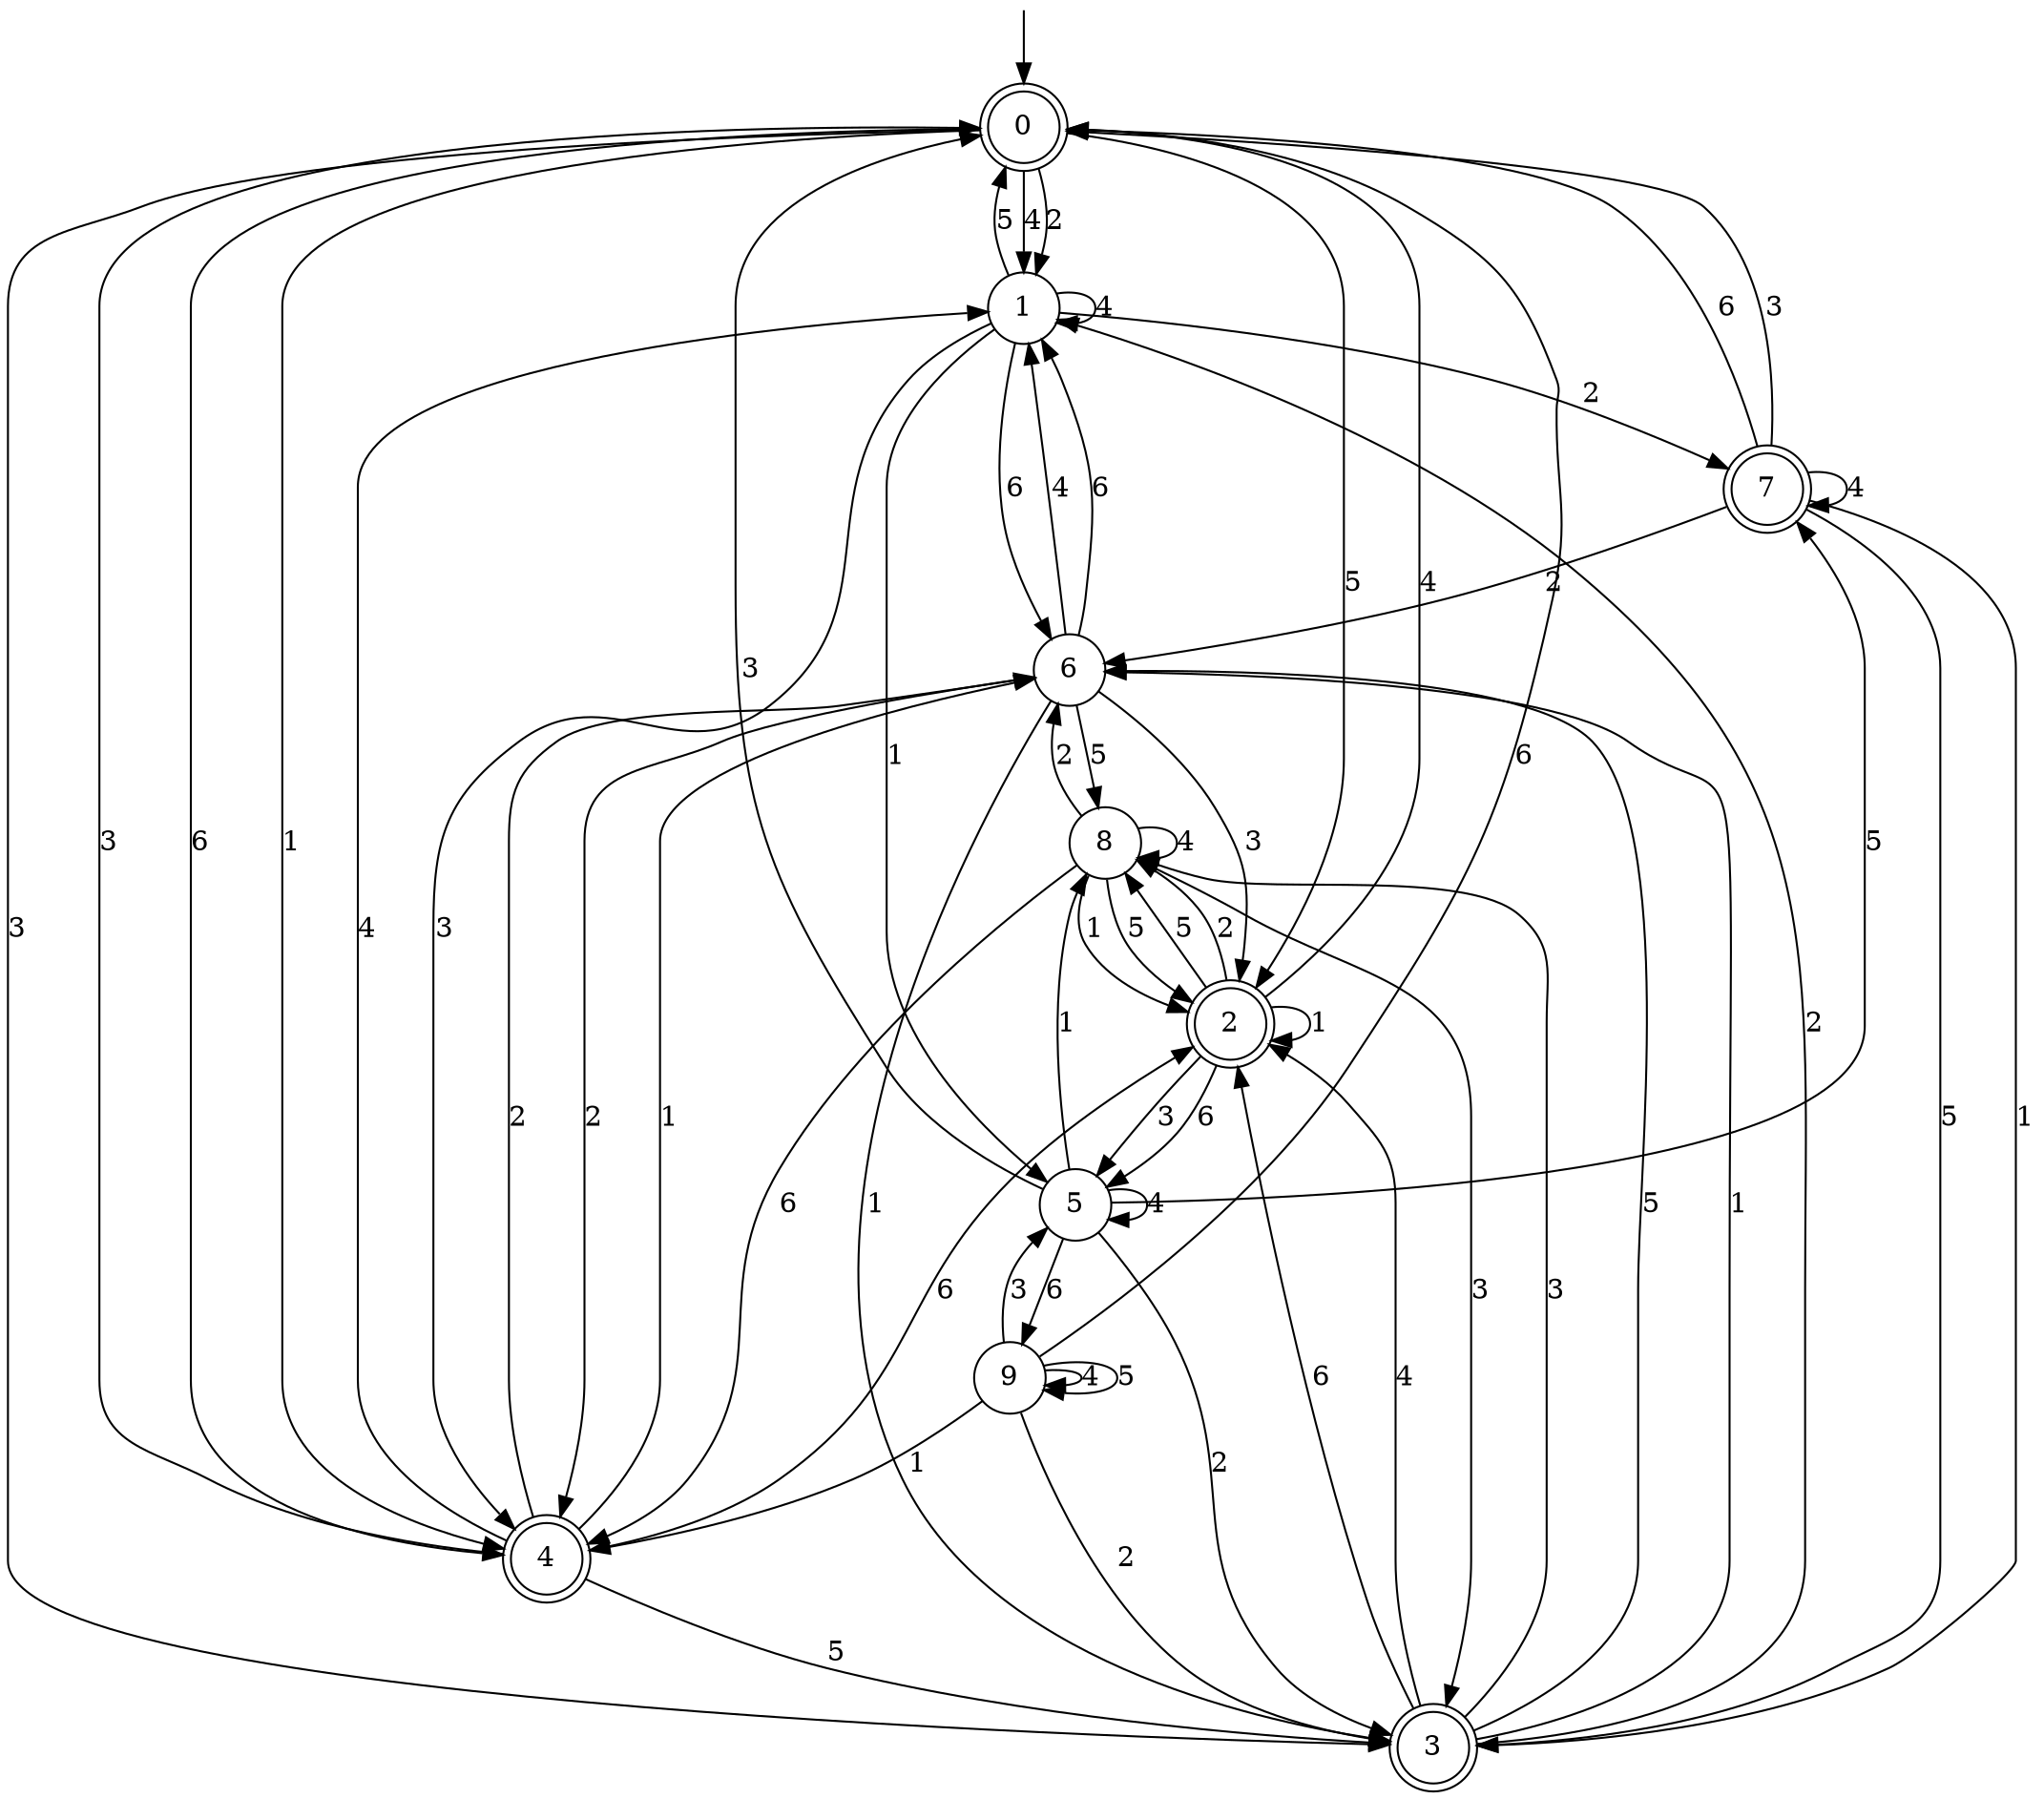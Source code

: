 digraph g {

	s0 [shape="doublecircle" label="0"];
	s1 [shape="circle" label="1"];
	s2 [shape="doublecircle" label="2"];
	s3 [shape="doublecircle" label="3"];
	s4 [shape="doublecircle" label="4"];
	s5 [shape="circle" label="5"];
	s6 [shape="circle" label="6"];
	s7 [shape="doublecircle" label="7"];
	s8 [shape="circle" label="8"];
	s9 [shape="circle" label="9"];
	s0 -> s1 [label="4"];
	s0 -> s2 [label="5"];
	s0 -> s3 [label="3"];
	s0 -> s4 [label="1"];
	s0 -> s4 [label="6"];
	s0 -> s1 [label="2"];
	s1 -> s1 [label="4"];
	s1 -> s0 [label="5"];
	s1 -> s4 [label="3"];
	s1 -> s5 [label="1"];
	s1 -> s6 [label="6"];
	s1 -> s7 [label="2"];
	s2 -> s0 [label="4"];
	s2 -> s8 [label="5"];
	s2 -> s5 [label="3"];
	s2 -> s2 [label="1"];
	s2 -> s5 [label="6"];
	s2 -> s8 [label="2"];
	s3 -> s2 [label="4"];
	s3 -> s6 [label="5"];
	s3 -> s8 [label="3"];
	s3 -> s6 [label="1"];
	s3 -> s2 [label="6"];
	s3 -> s1 [label="2"];
	s4 -> s1 [label="4"];
	s4 -> s3 [label="5"];
	s4 -> s0 [label="3"];
	s4 -> s6 [label="1"];
	s4 -> s2 [label="6"];
	s4 -> s6 [label="2"];
	s5 -> s5 [label="4"];
	s5 -> s7 [label="5"];
	s5 -> s0 [label="3"];
	s5 -> s8 [label="1"];
	s5 -> s9 [label="6"];
	s5 -> s3 [label="2"];
	s6 -> s1 [label="4"];
	s6 -> s8 [label="5"];
	s6 -> s2 [label="3"];
	s6 -> s3 [label="1"];
	s6 -> s1 [label="6"];
	s6 -> s4 [label="2"];
	s7 -> s7 [label="4"];
	s7 -> s3 [label="5"];
	s7 -> s0 [label="3"];
	s7 -> s3 [label="1"];
	s7 -> s0 [label="6"];
	s7 -> s6 [label="2"];
	s8 -> s8 [label="4"];
	s8 -> s2 [label="5"];
	s8 -> s3 [label="3"];
	s8 -> s2 [label="1"];
	s8 -> s4 [label="6"];
	s8 -> s6 [label="2"];
	s9 -> s9 [label="4"];
	s9 -> s9 [label="5"];
	s9 -> s5 [label="3"];
	s9 -> s4 [label="1"];
	s9 -> s0 [label="6"];
	s9 -> s3 [label="2"];

__start0 [label="" shape="none" width="0" height="0"];
__start0 -> s0;

}
